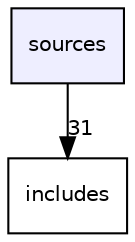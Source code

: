 digraph "sources" {
  compound=true
  node [ fontsize="10", fontname="Helvetica"];
  edge [ labelfontsize="10", labelfontname="Helvetica"];
  dir_08d237fc27d4ecd563f71c5d52f2fecc [shape=box, label="sources", style="filled", fillcolor="#eeeeff", pencolor="black", URL="dir_08d237fc27d4ecd563f71c5d52f2fecc.html"];
  dir_09e761304027c904456130627fd4dcf5 [shape=box label="includes" URL="dir_09e761304027c904456130627fd4dcf5.html"];
  dir_08d237fc27d4ecd563f71c5d52f2fecc->dir_09e761304027c904456130627fd4dcf5 [headlabel="31", labeldistance=1.5 headhref="dir_000000_000001.html"];
}
